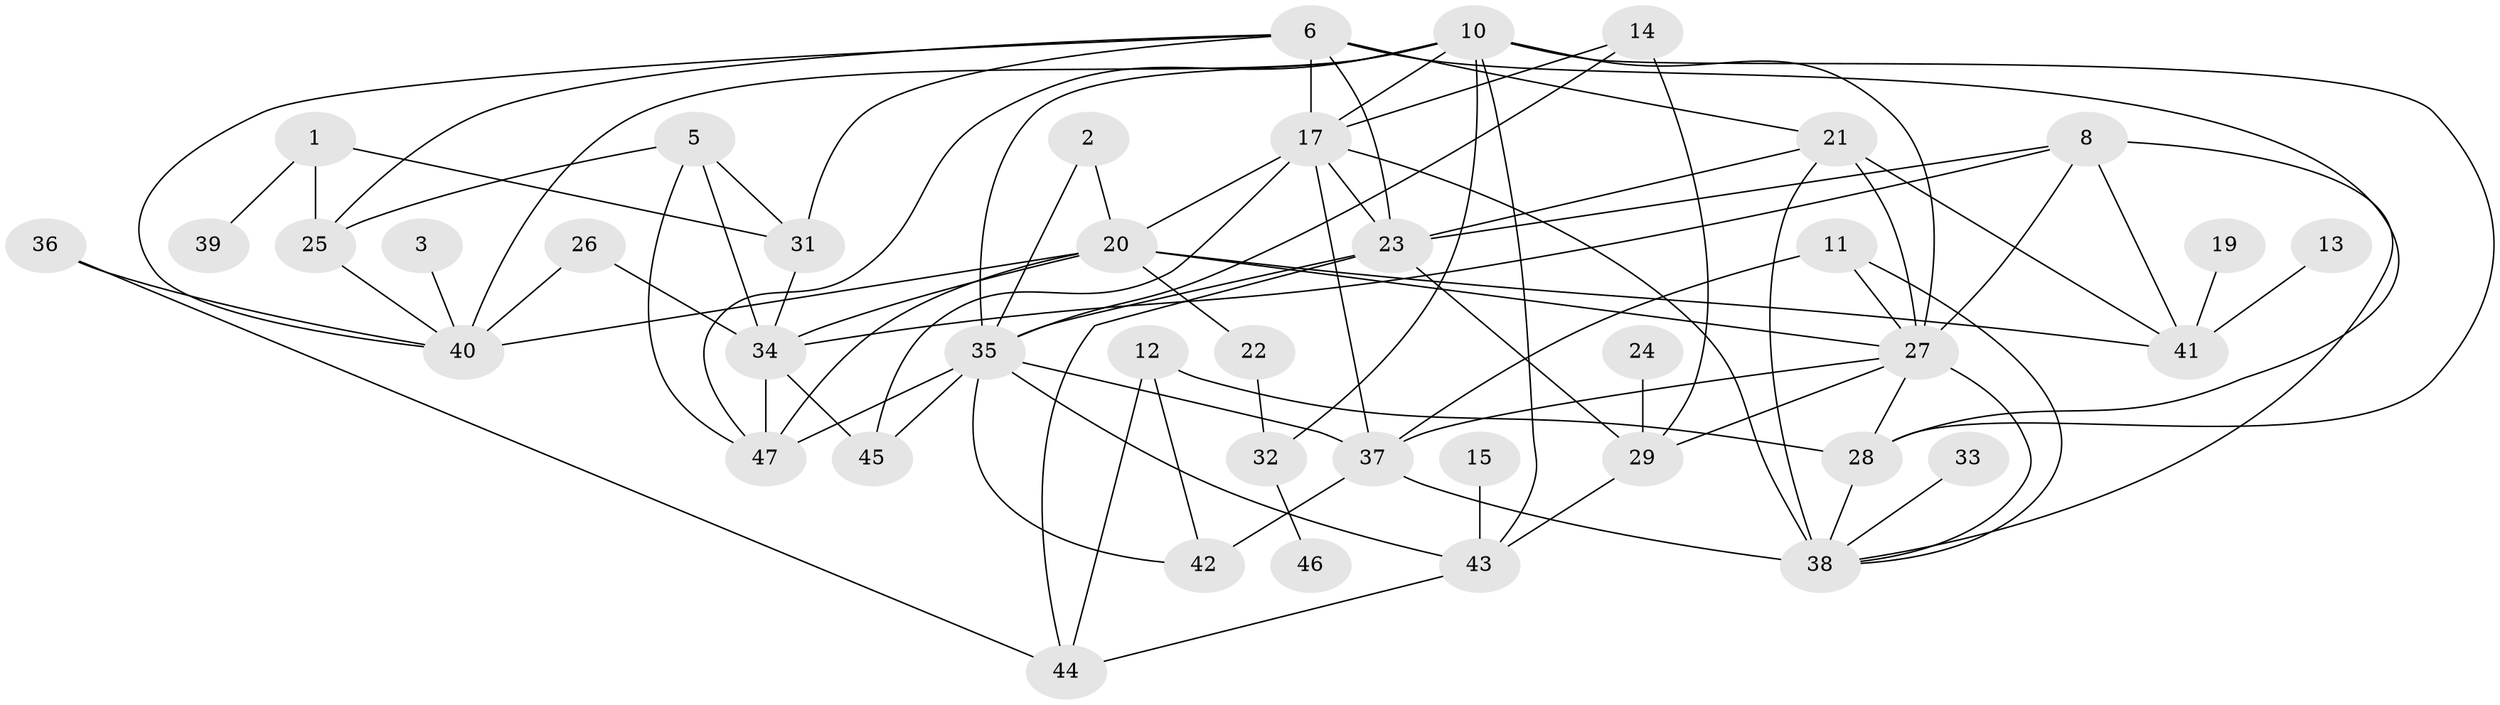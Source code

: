 // original degree distribution, {6: 0.05263157894736842, 1: 0.12631578947368421, 4: 0.21052631578947367, 2: 0.18947368421052632, 7: 0.031578947368421054, 0: 0.07368421052631578, 3: 0.22105263157894736, 5: 0.08421052631578947, 8: 0.010526315789473684}
// Generated by graph-tools (version 1.1) at 2025/00/03/09/25 03:00:45]
// undirected, 41 vertices, 86 edges
graph export_dot {
graph [start="1"]
  node [color=gray90,style=filled];
  1;
  2;
  3;
  5;
  6;
  8;
  10;
  11;
  12;
  13;
  14;
  15;
  17;
  19;
  20;
  21;
  22;
  23;
  24;
  25;
  26;
  27;
  28;
  29;
  31;
  32;
  33;
  34;
  35;
  36;
  37;
  38;
  39;
  40;
  41;
  42;
  43;
  44;
  45;
  46;
  47;
  1 -- 25 [weight=1.0];
  1 -- 31 [weight=1.0];
  1 -- 39 [weight=1.0];
  2 -- 20 [weight=1.0];
  2 -- 35 [weight=1.0];
  3 -- 40 [weight=1.0];
  5 -- 25 [weight=1.0];
  5 -- 31 [weight=1.0];
  5 -- 34 [weight=1.0];
  5 -- 47 [weight=1.0];
  6 -- 17 [weight=1.0];
  6 -- 21 [weight=1.0];
  6 -- 23 [weight=1.0];
  6 -- 25 [weight=1.0];
  6 -- 28 [weight=1.0];
  6 -- 31 [weight=1.0];
  6 -- 40 [weight=1.0];
  8 -- 23 [weight=1.0];
  8 -- 27 [weight=1.0];
  8 -- 34 [weight=1.0];
  8 -- 38 [weight=1.0];
  8 -- 41 [weight=1.0];
  10 -- 17 [weight=1.0];
  10 -- 27 [weight=2.0];
  10 -- 28 [weight=1.0];
  10 -- 32 [weight=1.0];
  10 -- 35 [weight=2.0];
  10 -- 40 [weight=1.0];
  10 -- 43 [weight=1.0];
  10 -- 47 [weight=1.0];
  11 -- 27 [weight=1.0];
  11 -- 37 [weight=1.0];
  11 -- 38 [weight=1.0];
  12 -- 28 [weight=1.0];
  12 -- 42 [weight=1.0];
  12 -- 44 [weight=1.0];
  13 -- 41 [weight=1.0];
  14 -- 17 [weight=1.0];
  14 -- 29 [weight=1.0];
  14 -- 35 [weight=1.0];
  15 -- 43 [weight=1.0];
  17 -- 20 [weight=1.0];
  17 -- 23 [weight=1.0];
  17 -- 37 [weight=3.0];
  17 -- 38 [weight=1.0];
  17 -- 45 [weight=1.0];
  19 -- 41 [weight=1.0];
  20 -- 22 [weight=1.0];
  20 -- 27 [weight=1.0];
  20 -- 34 [weight=1.0];
  20 -- 40 [weight=1.0];
  20 -- 41 [weight=1.0];
  20 -- 47 [weight=1.0];
  21 -- 23 [weight=1.0];
  21 -- 27 [weight=1.0];
  21 -- 38 [weight=1.0];
  21 -- 41 [weight=2.0];
  22 -- 32 [weight=1.0];
  23 -- 29 [weight=1.0];
  23 -- 35 [weight=1.0];
  23 -- 44 [weight=2.0];
  24 -- 29 [weight=1.0];
  25 -- 40 [weight=1.0];
  26 -- 34 [weight=1.0];
  26 -- 40 [weight=2.0];
  27 -- 28 [weight=1.0];
  27 -- 29 [weight=1.0];
  27 -- 37 [weight=2.0];
  27 -- 38 [weight=1.0];
  28 -- 38 [weight=1.0];
  29 -- 43 [weight=1.0];
  31 -- 34 [weight=1.0];
  32 -- 46 [weight=1.0];
  33 -- 38 [weight=1.0];
  34 -- 45 [weight=1.0];
  34 -- 47 [weight=1.0];
  35 -- 37 [weight=1.0];
  35 -- 42 [weight=1.0];
  35 -- 43 [weight=1.0];
  35 -- 45 [weight=1.0];
  35 -- 47 [weight=1.0];
  36 -- 40 [weight=1.0];
  36 -- 44 [weight=1.0];
  37 -- 38 [weight=3.0];
  37 -- 42 [weight=2.0];
  43 -- 44 [weight=1.0];
}
